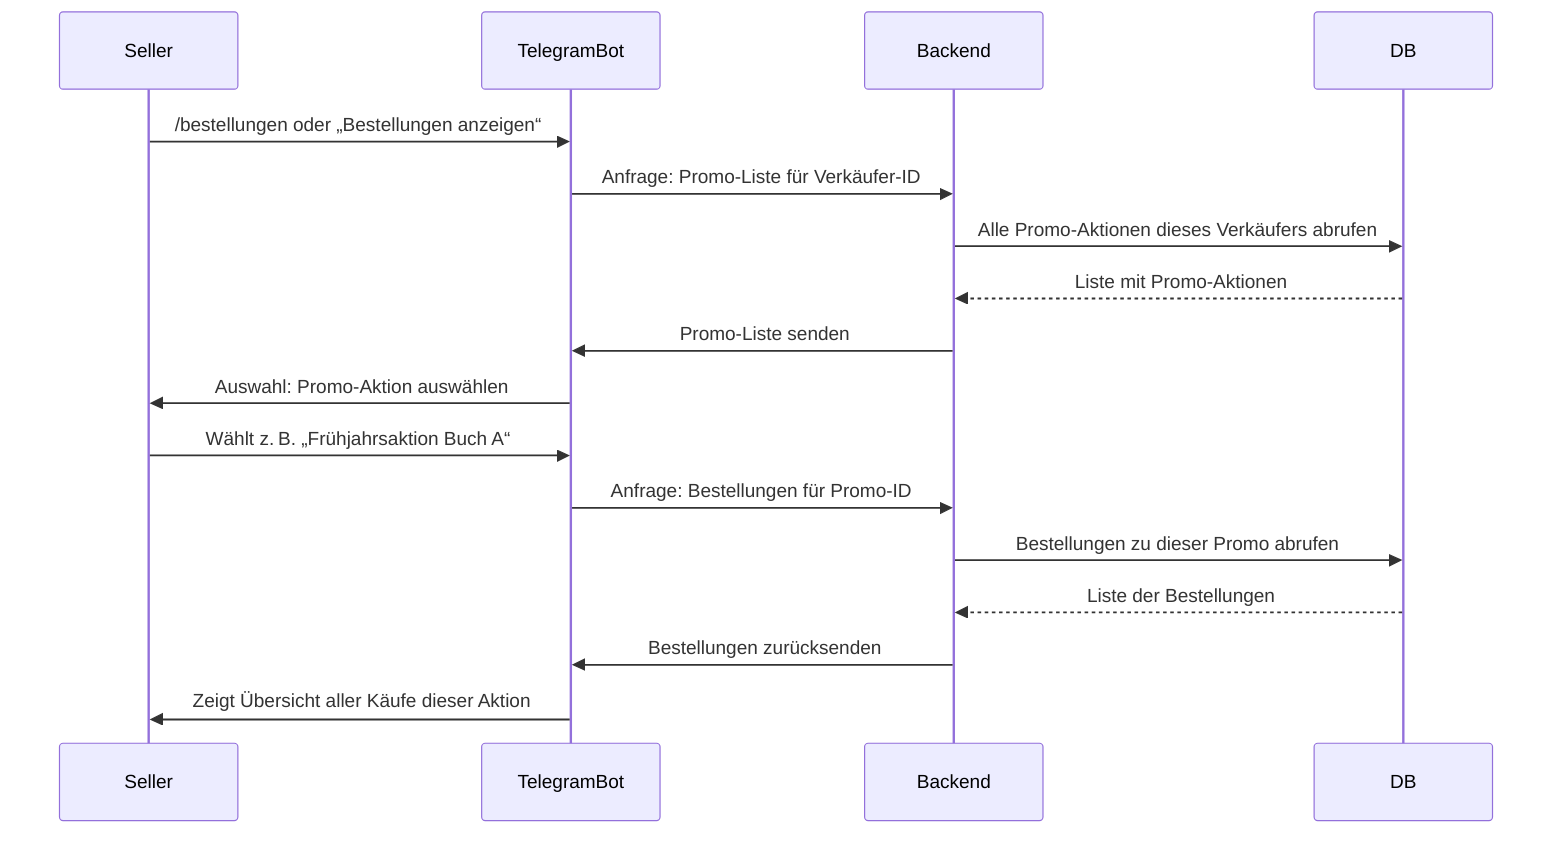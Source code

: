 sequenceDiagram
    participant Seller
    participant TelegramBot
    participant Backend
    participant DB

    Seller->>TelegramBot: /bestellungen oder „Bestellungen anzeigen“
    TelegramBot->>Backend: Anfrage: Promo-Liste für Verkäufer-ID
    Backend->>DB: Alle Promo-Aktionen dieses Verkäufers abrufen
    DB-->>Backend: Liste mit Promo-Aktionen
    Backend->>TelegramBot: Promo-Liste senden
    TelegramBot->>Seller: Auswahl: Promo-Aktion auswählen

    Seller->>TelegramBot: Wählt z. B. „Frühjahrsaktion Buch A“
    TelegramBot->>Backend: Anfrage: Bestellungen für Promo-ID
    Backend->>DB: Bestellungen zu dieser Promo abrufen
    DB-->>Backend: Liste der Bestellungen
    Backend->>TelegramBot: Bestellungen zurücksenden
    TelegramBot->>Seller: Zeigt Übersicht aller Käufe dieser Aktion